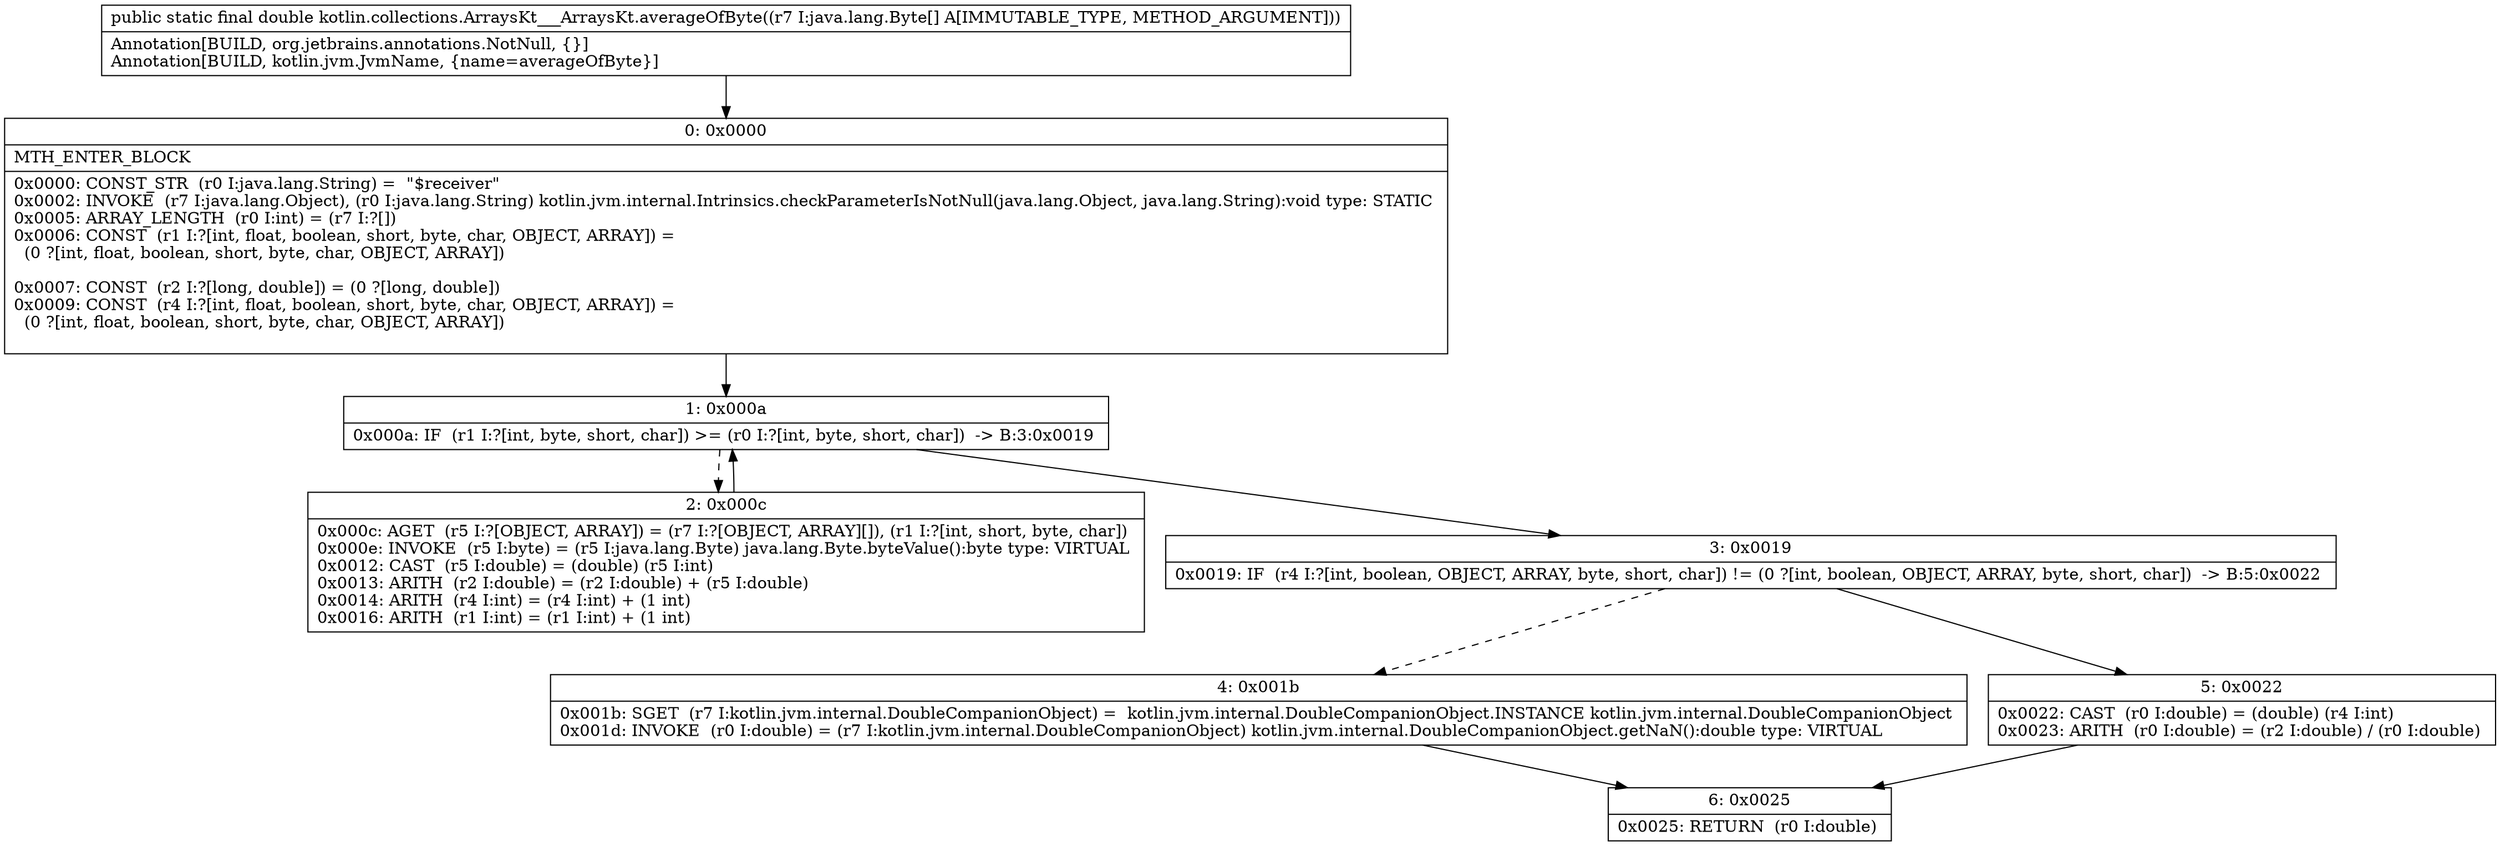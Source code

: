 digraph "CFG forkotlin.collections.ArraysKt___ArraysKt.averageOfByte([Ljava\/lang\/Byte;)D" {
Node_0 [shape=record,label="{0\:\ 0x0000|MTH_ENTER_BLOCK\l|0x0000: CONST_STR  (r0 I:java.lang.String) =  \"$receiver\" \l0x0002: INVOKE  (r7 I:java.lang.Object), (r0 I:java.lang.String) kotlin.jvm.internal.Intrinsics.checkParameterIsNotNull(java.lang.Object, java.lang.String):void type: STATIC \l0x0005: ARRAY_LENGTH  (r0 I:int) = (r7 I:?[]) \l0x0006: CONST  (r1 I:?[int, float, boolean, short, byte, char, OBJECT, ARRAY]) = \l  (0 ?[int, float, boolean, short, byte, char, OBJECT, ARRAY])\l \l0x0007: CONST  (r2 I:?[long, double]) = (0 ?[long, double]) \l0x0009: CONST  (r4 I:?[int, float, boolean, short, byte, char, OBJECT, ARRAY]) = \l  (0 ?[int, float, boolean, short, byte, char, OBJECT, ARRAY])\l \l}"];
Node_1 [shape=record,label="{1\:\ 0x000a|0x000a: IF  (r1 I:?[int, byte, short, char]) \>= (r0 I:?[int, byte, short, char])  \-\> B:3:0x0019 \l}"];
Node_2 [shape=record,label="{2\:\ 0x000c|0x000c: AGET  (r5 I:?[OBJECT, ARRAY]) = (r7 I:?[OBJECT, ARRAY][]), (r1 I:?[int, short, byte, char]) \l0x000e: INVOKE  (r5 I:byte) = (r5 I:java.lang.Byte) java.lang.Byte.byteValue():byte type: VIRTUAL \l0x0012: CAST  (r5 I:double) = (double) (r5 I:int) \l0x0013: ARITH  (r2 I:double) = (r2 I:double) + (r5 I:double) \l0x0014: ARITH  (r4 I:int) = (r4 I:int) + (1 int) \l0x0016: ARITH  (r1 I:int) = (r1 I:int) + (1 int) \l}"];
Node_3 [shape=record,label="{3\:\ 0x0019|0x0019: IF  (r4 I:?[int, boolean, OBJECT, ARRAY, byte, short, char]) != (0 ?[int, boolean, OBJECT, ARRAY, byte, short, char])  \-\> B:5:0x0022 \l}"];
Node_4 [shape=record,label="{4\:\ 0x001b|0x001b: SGET  (r7 I:kotlin.jvm.internal.DoubleCompanionObject) =  kotlin.jvm.internal.DoubleCompanionObject.INSTANCE kotlin.jvm.internal.DoubleCompanionObject \l0x001d: INVOKE  (r0 I:double) = (r7 I:kotlin.jvm.internal.DoubleCompanionObject) kotlin.jvm.internal.DoubleCompanionObject.getNaN():double type: VIRTUAL \l}"];
Node_5 [shape=record,label="{5\:\ 0x0022|0x0022: CAST  (r0 I:double) = (double) (r4 I:int) \l0x0023: ARITH  (r0 I:double) = (r2 I:double) \/ (r0 I:double) \l}"];
Node_6 [shape=record,label="{6\:\ 0x0025|0x0025: RETURN  (r0 I:double) \l}"];
MethodNode[shape=record,label="{public static final double kotlin.collections.ArraysKt___ArraysKt.averageOfByte((r7 I:java.lang.Byte[] A[IMMUTABLE_TYPE, METHOD_ARGUMENT]))  | Annotation[BUILD, org.jetbrains.annotations.NotNull, \{\}]\lAnnotation[BUILD, kotlin.jvm.JvmName, \{name=averageOfByte\}]\l}"];
MethodNode -> Node_0;
Node_0 -> Node_1;
Node_1 -> Node_2[style=dashed];
Node_1 -> Node_3;
Node_2 -> Node_1;
Node_3 -> Node_4[style=dashed];
Node_3 -> Node_5;
Node_4 -> Node_6;
Node_5 -> Node_6;
}

